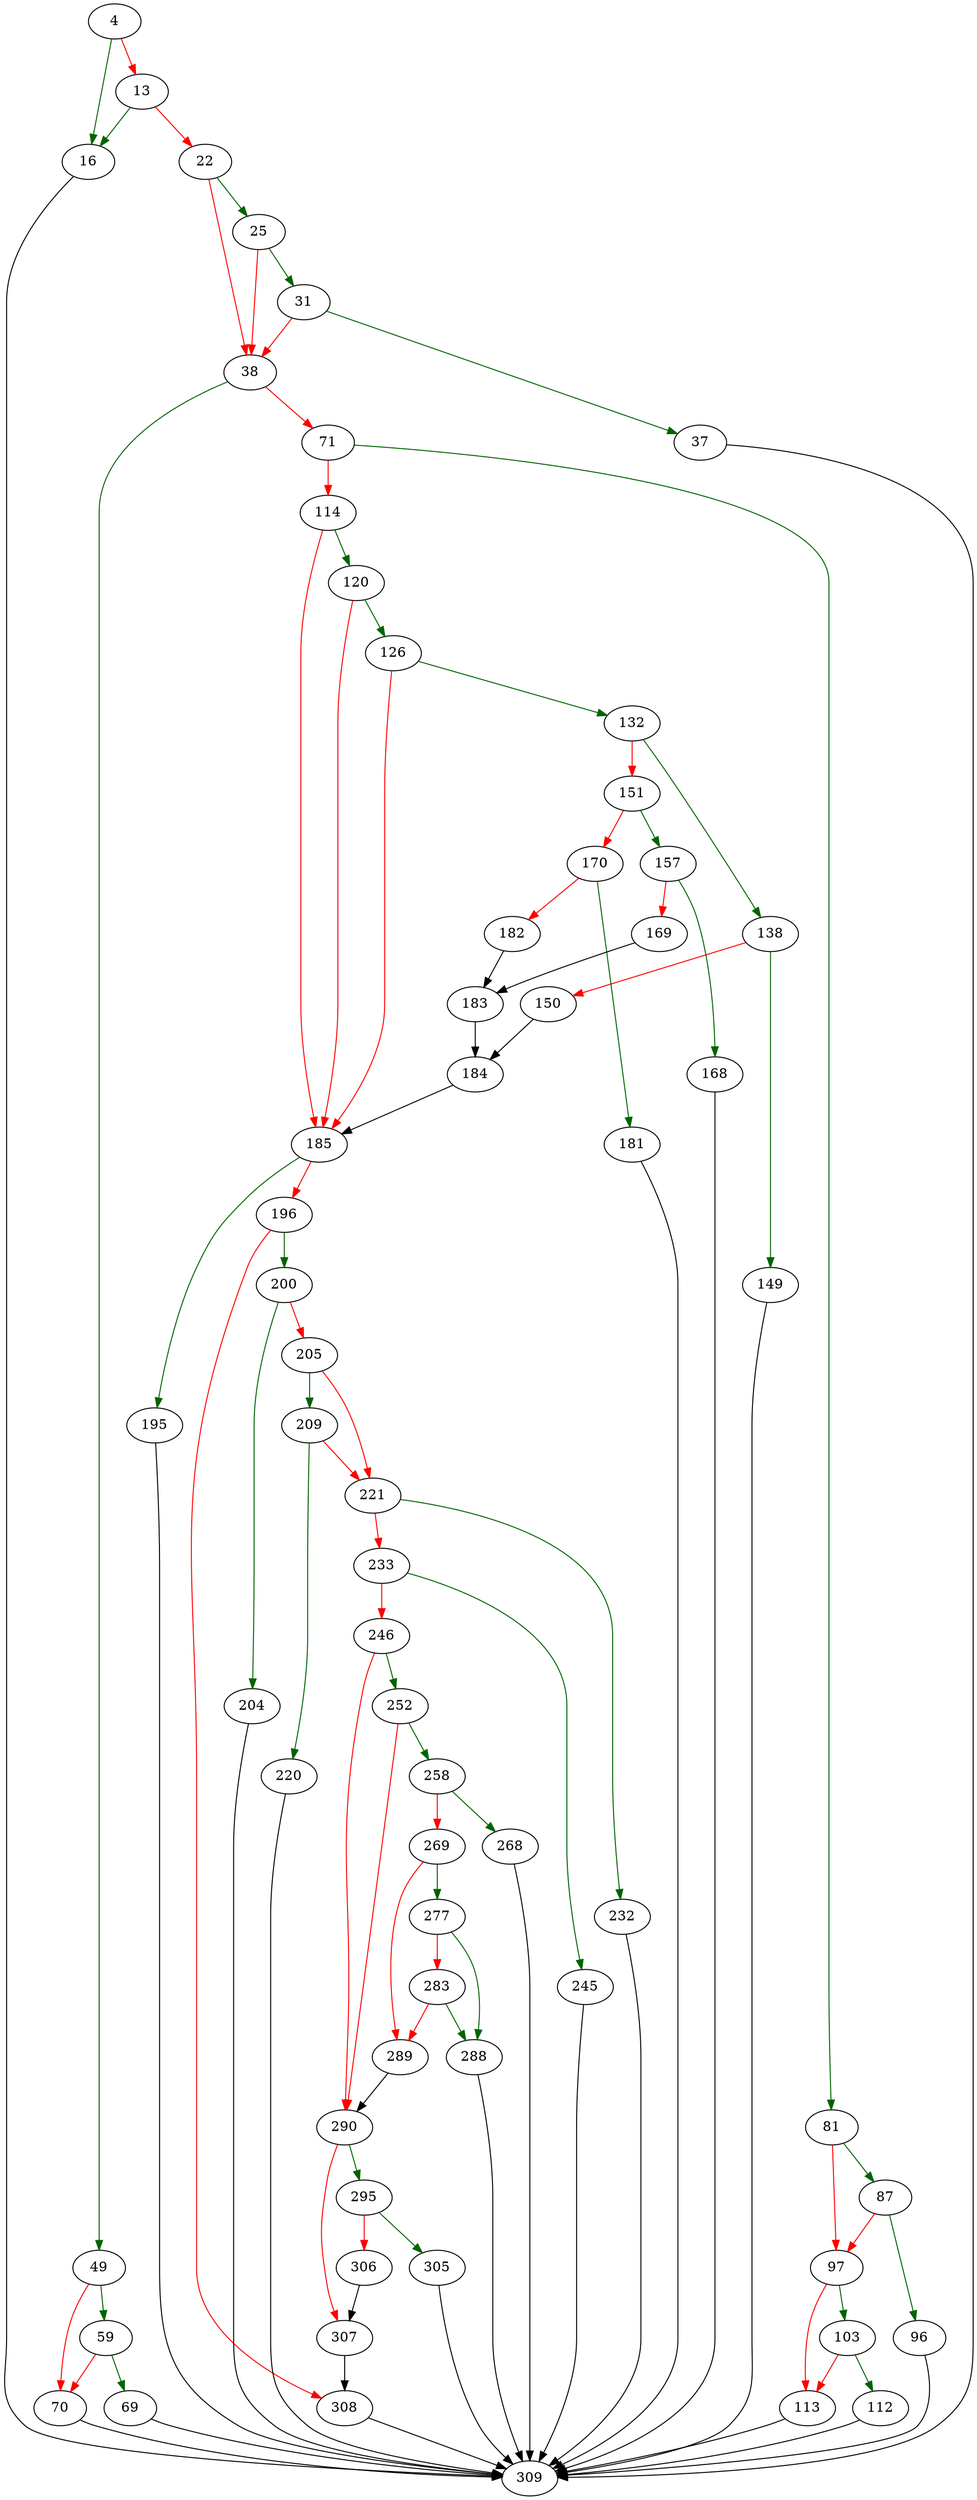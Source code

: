 strict digraph "sqlite3ExprCompare" {
	// Node definitions.
	4 [entry=true];
	16;
	13;
	22;
	309;
	25;
	38;
	31;
	37;
	49;
	71;
	59;
	70;
	69;
	81;
	114;
	87;
	97;
	96;
	103;
	113;
	112;
	120;
	185;
	126;
	132;
	138;
	151;
	149;
	150;
	184;
	157;
	170;
	168;
	169;
	183;
	181;
	182;
	195;
	196;
	200;
	308;
	204;
	205;
	209;
	221;
	220;
	232;
	233;
	245;
	246;
	252;
	290;
	258;
	268;
	269;
	277;
	289;
	288;
	283;
	295;
	307;
	305;
	306;

	// Edge definitions.
	4 -> 16 [
		color=darkgreen
		cond=true
	];
	4 -> 13 [
		color=red
		cond=false
	];
	16 -> 309;
	13 -> 16 [
		color=darkgreen
		cond=true
	];
	13 -> 22 [
		color=red
		cond=false
	];
	22 -> 25 [
		color=darkgreen
		cond=true
	];
	22 -> 38 [
		color=red
		cond=false
	];
	25 -> 38 [
		color=red
		cond=false
	];
	25 -> 31 [
		color=darkgreen
		cond=true
	];
	38 -> 49 [
		color=darkgreen
		cond=true
	];
	38 -> 71 [
		color=red
		cond=false
	];
	31 -> 38 [
		color=red
		cond=false
	];
	31 -> 37 [
		color=darkgreen
		cond=true
	];
	37 -> 309;
	49 -> 59 [
		color=darkgreen
		cond=true
	];
	49 -> 70 [
		color=red
		cond=false
	];
	71 -> 81 [
		color=darkgreen
		cond=true
	];
	71 -> 114 [
		color=red
		cond=false
	];
	59 -> 70 [
		color=red
		cond=false
	];
	59 -> 69 [
		color=darkgreen
		cond=true
	];
	70 -> 309;
	69 -> 309;
	81 -> 87 [
		color=darkgreen
		cond=true
	];
	81 -> 97 [
		color=red
		cond=false
	];
	114 -> 120 [
		color=darkgreen
		cond=true
	];
	114 -> 185 [
		color=red
		cond=false
	];
	87 -> 97 [
		color=red
		cond=false
	];
	87 -> 96 [
		color=darkgreen
		cond=true
	];
	97 -> 103 [
		color=darkgreen
		cond=true
	];
	97 -> 113 [
		color=red
		cond=false
	];
	96 -> 309;
	103 -> 113 [
		color=red
		cond=false
	];
	103 -> 112 [
		color=darkgreen
		cond=true
	];
	113 -> 309;
	112 -> 309;
	120 -> 185 [
		color=red
		cond=false
	];
	120 -> 126 [
		color=darkgreen
		cond=true
	];
	185 -> 195 [
		color=darkgreen
		cond=true
	];
	185 -> 196 [
		color=red
		cond=false
	];
	126 -> 185 [
		color=red
		cond=false
	];
	126 -> 132 [
		color=darkgreen
		cond=true
	];
	132 -> 138 [
		color=darkgreen
		cond=true
	];
	132 -> 151 [
		color=red
		cond=false
	];
	138 -> 149 [
		color=darkgreen
		cond=true
	];
	138 -> 150 [
		color=red
		cond=false
	];
	151 -> 157 [
		color=darkgreen
		cond=true
	];
	151 -> 170 [
		color=red
		cond=false
	];
	149 -> 309;
	150 -> 184;
	184 -> 185;
	157 -> 168 [
		color=darkgreen
		cond=true
	];
	157 -> 169 [
		color=red
		cond=false
	];
	170 -> 181 [
		color=darkgreen
		cond=true
	];
	170 -> 182 [
		color=red
		cond=false
	];
	168 -> 309;
	169 -> 183;
	183 -> 184;
	181 -> 309;
	182 -> 183;
	195 -> 309;
	196 -> 200 [
		color=darkgreen
		cond=true
	];
	196 -> 308 [
		color=red
		cond=false
	];
	200 -> 204 [
		color=darkgreen
		cond=true
	];
	200 -> 205 [
		color=red
		cond=false
	];
	308 -> 309;
	204 -> 309;
	205 -> 209 [
		color=darkgreen
		cond=true
	];
	205 -> 221 [
		color=red
		cond=false
	];
	209 -> 221 [
		color=red
		cond=false
	];
	209 -> 220 [
		color=darkgreen
		cond=true
	];
	221 -> 232 [
		color=darkgreen
		cond=true
	];
	221 -> 233 [
		color=red
		cond=false
	];
	220 -> 309;
	232 -> 309;
	233 -> 245 [
		color=darkgreen
		cond=true
	];
	233 -> 246 [
		color=red
		cond=false
	];
	245 -> 309;
	246 -> 252 [
		color=darkgreen
		cond=true
	];
	246 -> 290 [
		color=red
		cond=false
	];
	252 -> 290 [
		color=red
		cond=false
	];
	252 -> 258 [
		color=darkgreen
		cond=true
	];
	290 -> 295 [
		color=darkgreen
		cond=true
	];
	290 -> 307 [
		color=red
		cond=false
	];
	258 -> 268 [
		color=darkgreen
		cond=true
	];
	258 -> 269 [
		color=red
		cond=false
	];
	268 -> 309;
	269 -> 277 [
		color=darkgreen
		cond=true
	];
	269 -> 289 [
		color=red
		cond=false
	];
	277 -> 288 [
		color=darkgreen
		cond=true
	];
	277 -> 283 [
		color=red
		cond=false
	];
	289 -> 290;
	288 -> 309;
	283 -> 289 [
		color=red
		cond=false
	];
	283 -> 288 [
		color=darkgreen
		cond=true
	];
	295 -> 305 [
		color=darkgreen
		cond=true
	];
	295 -> 306 [
		color=red
		cond=false
	];
	307 -> 308;
	305 -> 309;
	306 -> 307;
}